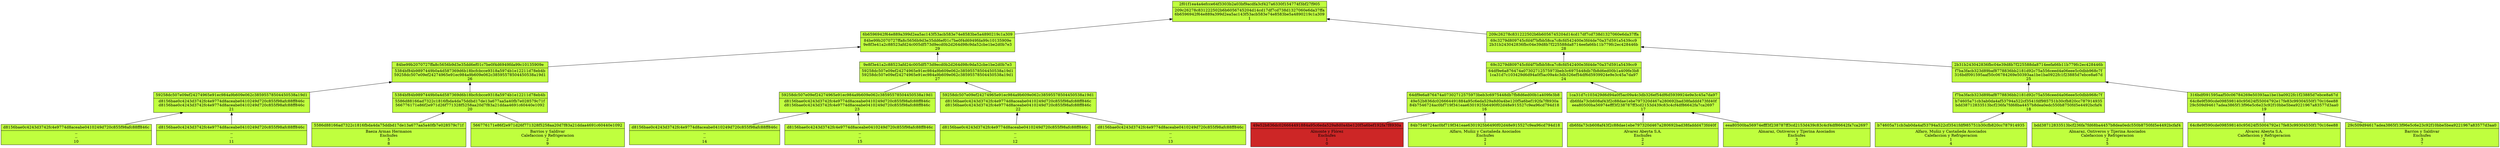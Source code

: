 digraph structs {
rankdir=BT;node [shape = record style=filled];
struct0 [label="{49e52b836dc026664491884a95c6eda529a8d0a4be120f5a6bef192fa7f8930a|{Almonte y Flórez\nEnchufes\n1\n0}}" fillcolor= firebrick3]
struct1 [label="{84b7546724ac0bf719f341eae6301925b6490f02d48e915527c9ea96cd794d18|{Alfaro, Muñiz y Castañeda Asociados\nEnchufes\n2\n1}}" fillcolor= olivedrab1]
struct2 [label="{db6fda73cb608af43f2c88dae1ebe797320d467a280692bad38faddd473fd40f|{Alvarez Abeyta S.A.\nEnchufes\n2\n2}}" fillcolor= olivedrab1]
struct3 [label="{eea80500ba56974efff3f238787ff3cd2153d439c83c4cf4df86642fa7ca2697|{Almaraz, Ontiveros y Tijerina Asociados\nEnchufes\n3\n3}}" fillcolor= olivedrab1]
struct4 [label="{b74605a71cb3ab0da4af53794a522cf3541fdf985751b30cfb820cc787914935|{Alfaro, Muñiz y Castañeda Asociados\nCalefaccion y Refrigeracion\n1\n4}}" fillcolor= olivedrab1]
struct5 [label="{bdd38712833513bcf236fa7fd68ba4457b8dea0edc550b8750fd5e4492bcfaf4|{Almaraz, Ontiveros y Tijerina Asociados\nCalefaccion y Refrigeracion\n2\n5}}" fillcolor= olivedrab1]
struct6 [label="{64c8e9f590cde098598140c95624f55004792e17fe83c99304550f170c16ee88|{Alvarez Abeyta S.A.\nCalefaccion y Refrigeracion\n2\n6}}" fillcolor= olivedrab1]
struct7 [label="{29c509d94617adea3865f13f96e5c6e23c92f10bbe5bea9221967a83577d3aa0|{Barrios y Saldivar\nEnchufes\n3\n7}}" fillcolor= olivedrab1]
struct8 [label="{5586d88166ad7322c1816fbda4da75ddbd17de13a677aa5a40fb7e028579c71f|{Baeza Armas Hermanos\nEnchufes\n5\n8}}" fillcolor= olivedrab1]
struct9 [label="{566776171e86f2e971d26f771328f5258aa20d7f83a21ddaa4691c60440e1092|{Barrios y Saldivar\nCalefaccion y Refrigeracion\n2\n9}}" fillcolor= olivedrab1]
struct10 [label="{d8156bae0c4243d3742fc4e9774d8aceabe0410249d720c855f98afc88ff846c|{--\n--\n10}}" fillcolor= olivedrab1]
struct11 [label="{d8156bae0c4243d3742fc4e9774d8aceabe0410249d720c855f98afc88ff846c|{--\n--\n11}}" fillcolor= olivedrab1]
struct12 [label="{d8156bae0c4243d3742fc4e9774d8aceabe0410249d720c855f98afc88ff846c|{--\n--\n12}}" fillcolor= olivedrab1]
struct13 [label="{d8156bae0c4243d3742fc4e9774d8aceabe0410249d720c855f98afc88ff846c|{--\n--\n13}}" fillcolor= olivedrab1]
struct14 [label="{d8156bae0c4243d3742fc4e9774d8aceabe0410249d720c855f98afc88ff846c|{--\n--\n14}}" fillcolor= olivedrab1]
struct15 [label="{d8156bae0c4243d3742fc4e9774d8aceabe0410249d720c855f98afc88ff846c|{--\n--\n15}}" fillcolor= olivedrab1]
struct16 [label="{64df9e6a876474a07302712575973beb3c6975448db7fb8d6ed00b1a409fe3b8|{49e52b836dc026664491884a95c6eda529a8d0a4be120f5a6bef192fa7f8930a\n84b7546724ac0bf719f341eae6301925b6490f02d48e915527c9ea96cd794d18\n16}}" fillcolor= olivedrab1]
struct17 [label="{1ca31d7c103429d6d94a0f5ac09a4c3db326ef54df6d5939924e9e3c45a7da97|{db6fda73cb608af43f2c88dae1ebe797320d467a280692bad38faddd473fd40f\neea80500ba56974efff3f238787ff3cd2153d439c83c4cf4df86642fa7ca2697\n17}}" fillcolor= olivedrab1]
struct18 [label="{f7ba3facb323d89baf8778836bb2181d92c75a556ceed4a06eee5c0dbb968c7f|{b74605a71cb3ab0da4af53794a522cf3541fdf985751b30cfb820cc787914935\nbdd38712833513bcf236fa7fd68ba4457b8dea0edc550b8750fd5e4492bcfaf4\n18}}" fillcolor= olivedrab1]
struct19 [label="{316bdf091595aaf50c06784269e50393aa1be1ba0922fc1f23885d7ebce8a67d|{64c8e9f590cde098598140c95624f55004792e17fe83c99304550f170c16ee88\n29c509d94617adea3865f13f96e5c6e23c92f10bbe5bea9221967a83577d3aa0\n19}}" fillcolor= olivedrab1]
struct20 [label="{5384bf84b9897449b0a4d587369d6b18bcfcbcce9318a5974b1e12211d78eb4b|{5586d88166ad7322c1816fbda4da75ddbd17de13a677aa5a40fb7e028579c71f\n566776171e86f2e971d26f771328f5258aa20d7f83a21ddaa4691c60440e1092\n20}}" fillcolor= olivedrab1]
struct21 [label="{59258dc507e09ef24274965e91ec984a9b609e062c38595578504450538a19d1|{d8156bae0c4243d3742fc4e9774d8aceabe0410249d720c855f98afc88ff846c\nd8156bae0c4243d3742fc4e9774d8aceabe0410249d720c855f98afc88ff846c\n21}}" fillcolor= olivedrab1]
struct22 [label="{59258dc507e09ef24274965e91ec984a9b609e062c38595578504450538a19d1|{d8156bae0c4243d3742fc4e9774d8aceabe0410249d720c855f98afc88ff846c\nd8156bae0c4243d3742fc4e9774d8aceabe0410249d720c855f98afc88ff846c\n22}}" fillcolor= olivedrab1]
struct23 [label="{59258dc507e09ef24274965e91ec984a9b609e062c38595578504450538a19d1|{d8156bae0c4243d3742fc4e9774d8aceabe0410249d720c855f98afc88ff846c\nd8156bae0c4243d3742fc4e9774d8aceabe0410249d720c855f98afc88ff846c\n23}}" fillcolor= olivedrab1]
struct24 [label="{69c3279d809745cfd4f7bfbb58ca7c8cfd542400e3fd4de70a37d591a5439cc9|{64df9e6a876474a07302712575973beb3c6975448db7fb8d6ed00b1a409fe3b8\n1ca31d7c103429d6d94a0f5ac09a4c3db326ef54df6d5939924e9e3c45a7da97\n24}}" fillcolor= olivedrab1]
struct25 [label="{2b31b243042836fbc04e39d8b7f225588da8714eefa66b11b779fc2ec428446b|{f7ba3facb323d89baf8778836bb2181d92c75a556ceed4a06eee5c0dbb968c7f\n316bdf091595aaf50c06784269e50393aa1be1ba0922fc1f23885d7ebce8a67d\n25}}" fillcolor= olivedrab1]
struct26 [label="{84be99b2070727ffa8c5656b9d3e35dd6ef01c7be0f4d6949fda99c10135909e|{5384bf84b9897449b0a4d587369d6b18bcfcbcce9318a5974b1e12211d78eb4b\n59258dc507e09ef24274965e91ec984a9b609e062c38595578504450538a19d1\n26}}" fillcolor= olivedrab1]
struct27 [label="{9e8f3e41a2c88523afd24c005df573d9ecd0b2d264d98c9da52cbe1be2d0b7e3|{59258dc507e09ef24274965e91ec984a9b609e062c38595578504450538a19d1\n59258dc507e09ef24274965e91ec984a9b609e062c38595578504450538a19d1\n27}}" fillcolor= olivedrab1]
struct28 [label="{209c26278c831222502b6b6056745204d14cd17df7cd738d1327060e6da37ffa|{69c3279d809745cfd4f7bfbb58ca7c8cfd542400e3fd4de70a37d591a5439cc9\n2b31b243042836fbc04e39d8b7f225588da8714eefa66b11b779fc2ec428446b\n28}}" fillcolor= olivedrab1]
struct29 [label="{6b6596942f64e889a399d2ea5ac143f53acb583e74e8583be5a4890219c1a309|{84be99b2070727ffa8c5656b9d3e35dd6ef01c7be0f4d6949fda99c10135909e\n9e8f3e41a2c88523afd24c005df573d9ecd0b2d264d98c9da52cbe1be2d0b7e3\n29}}" fillcolor= olivedrab1]
struct30 [label="{2f01f1ea4a4efcce64f3303b2a03bf9acdfa3cf427a6330f154774f3bf27f905|{209c26278c831222502b6b6056745204d14cd17df7cd738d1327060e6da37ffa\n6b6596942f64e889a399d2ea5ac143f53acb583e74e8583be5a4890219c1a309\n1}}" fillcolor= olivedrab1]

struct0 -> struct16
struct1 -> struct16
struct2 -> struct17
struct3 -> struct17
struct4 -> struct18
struct5 -> struct18
struct6 -> struct19
struct7 -> struct19
struct8 -> struct20
struct9 -> struct20
struct10 -> struct21
struct11 -> struct21
struct12 -> struct22
struct13 -> struct22
struct14 -> struct23
struct15 -> struct23
struct16 -> struct24
struct17 -> struct24
struct18 -> struct25
struct19 -> struct25
struct20 -> struct26
struct21 -> struct26
struct22 -> struct27
struct23 -> struct27
struct24 -> struct28
struct25 -> struct28
struct26 -> struct29
struct27 -> struct29
struct28 -> struct30
struct29 -> struct30

}